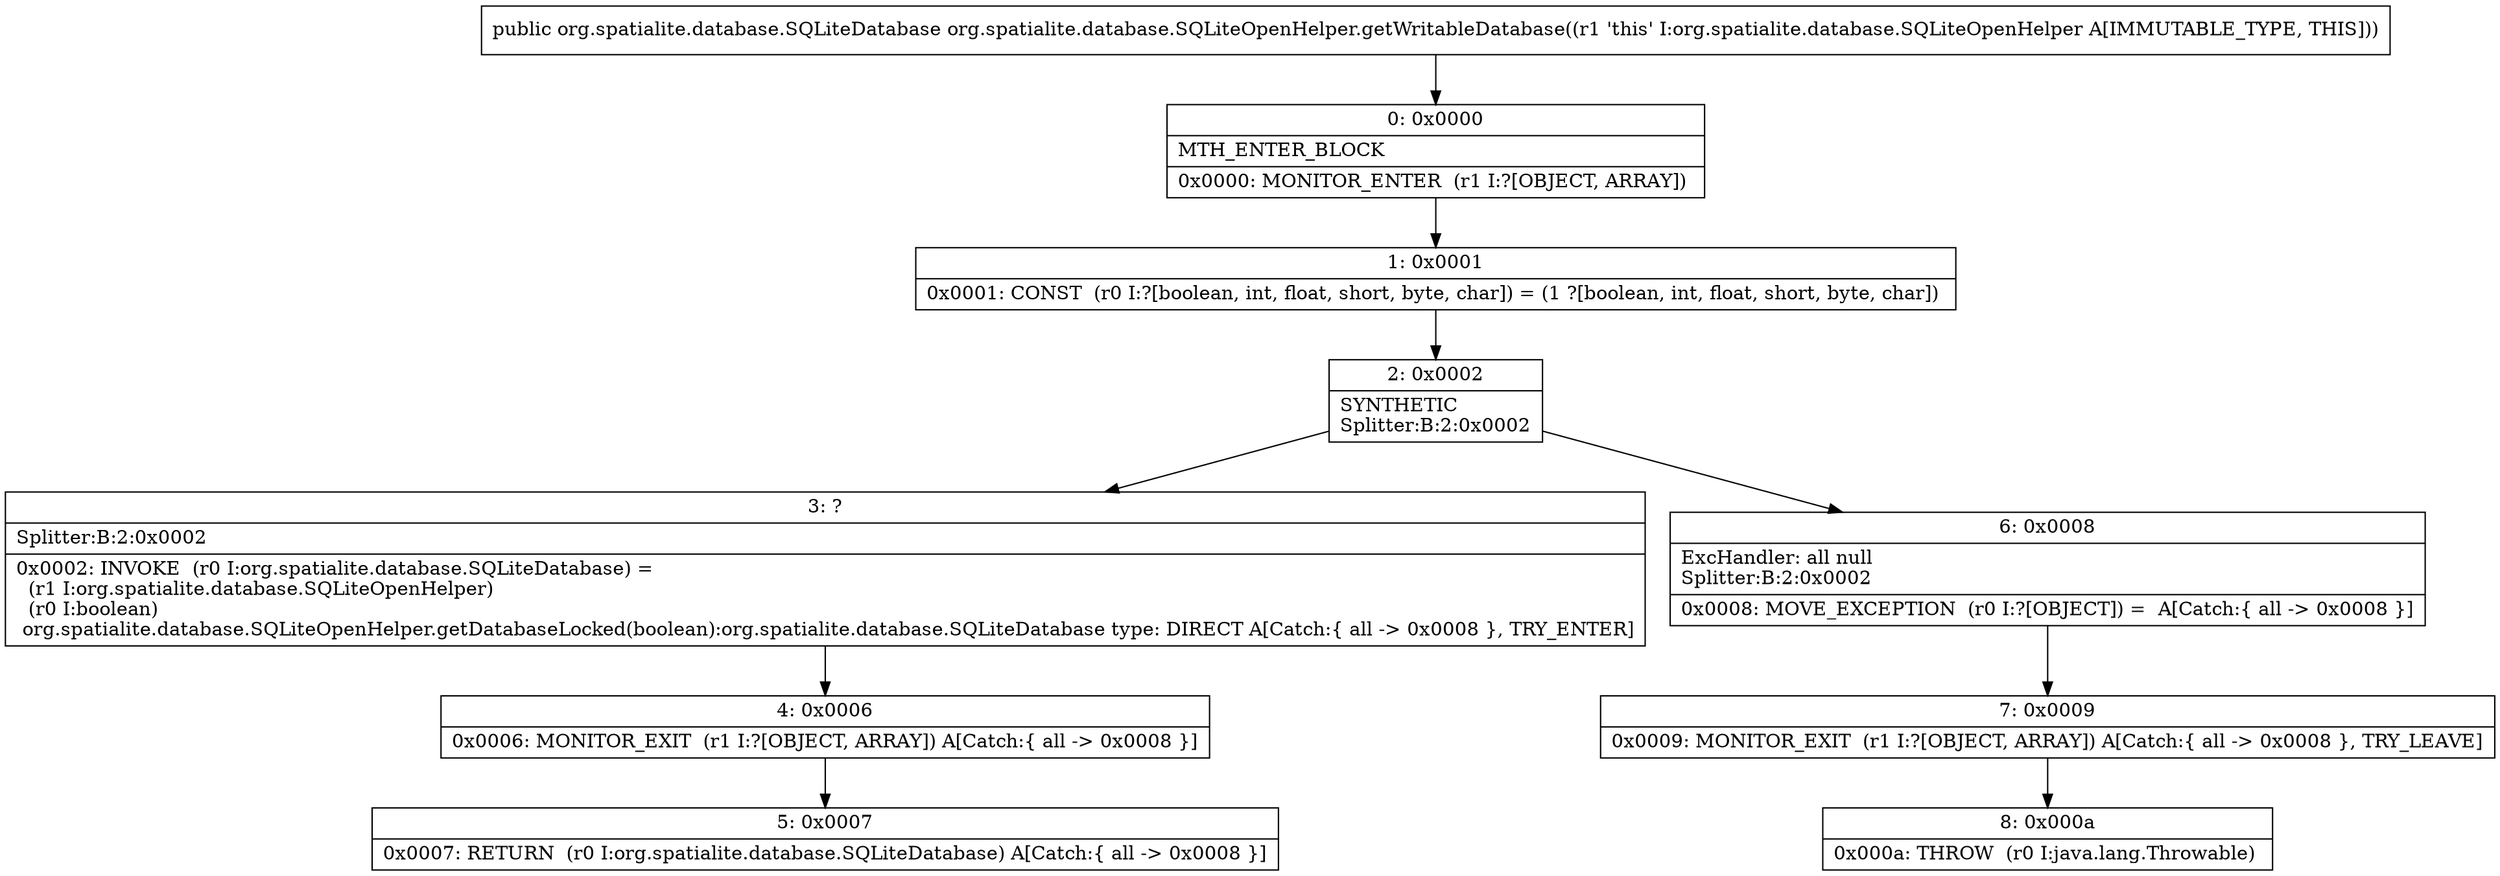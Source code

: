 digraph "CFG fororg.spatialite.database.SQLiteOpenHelper.getWritableDatabase()Lorg\/spatialite\/database\/SQLiteDatabase;" {
Node_0 [shape=record,label="{0\:\ 0x0000|MTH_ENTER_BLOCK\l|0x0000: MONITOR_ENTER  (r1 I:?[OBJECT, ARRAY]) \l}"];
Node_1 [shape=record,label="{1\:\ 0x0001|0x0001: CONST  (r0 I:?[boolean, int, float, short, byte, char]) = (1 ?[boolean, int, float, short, byte, char]) \l}"];
Node_2 [shape=record,label="{2\:\ 0x0002|SYNTHETIC\lSplitter:B:2:0x0002\l}"];
Node_3 [shape=record,label="{3\:\ ?|Splitter:B:2:0x0002\l|0x0002: INVOKE  (r0 I:org.spatialite.database.SQLiteDatabase) = \l  (r1 I:org.spatialite.database.SQLiteOpenHelper)\l  (r0 I:boolean)\l org.spatialite.database.SQLiteOpenHelper.getDatabaseLocked(boolean):org.spatialite.database.SQLiteDatabase type: DIRECT A[Catch:\{ all \-\> 0x0008 \}, TRY_ENTER]\l}"];
Node_4 [shape=record,label="{4\:\ 0x0006|0x0006: MONITOR_EXIT  (r1 I:?[OBJECT, ARRAY]) A[Catch:\{ all \-\> 0x0008 \}]\l}"];
Node_5 [shape=record,label="{5\:\ 0x0007|0x0007: RETURN  (r0 I:org.spatialite.database.SQLiteDatabase) A[Catch:\{ all \-\> 0x0008 \}]\l}"];
Node_6 [shape=record,label="{6\:\ 0x0008|ExcHandler: all null\lSplitter:B:2:0x0002\l|0x0008: MOVE_EXCEPTION  (r0 I:?[OBJECT]) =  A[Catch:\{ all \-\> 0x0008 \}]\l}"];
Node_7 [shape=record,label="{7\:\ 0x0009|0x0009: MONITOR_EXIT  (r1 I:?[OBJECT, ARRAY]) A[Catch:\{ all \-\> 0x0008 \}, TRY_LEAVE]\l}"];
Node_8 [shape=record,label="{8\:\ 0x000a|0x000a: THROW  (r0 I:java.lang.Throwable) \l}"];
MethodNode[shape=record,label="{public org.spatialite.database.SQLiteDatabase org.spatialite.database.SQLiteOpenHelper.getWritableDatabase((r1 'this' I:org.spatialite.database.SQLiteOpenHelper A[IMMUTABLE_TYPE, THIS])) }"];
MethodNode -> Node_0;
Node_0 -> Node_1;
Node_1 -> Node_2;
Node_2 -> Node_3;
Node_2 -> Node_6;
Node_3 -> Node_4;
Node_4 -> Node_5;
Node_6 -> Node_7;
Node_7 -> Node_8;
}

